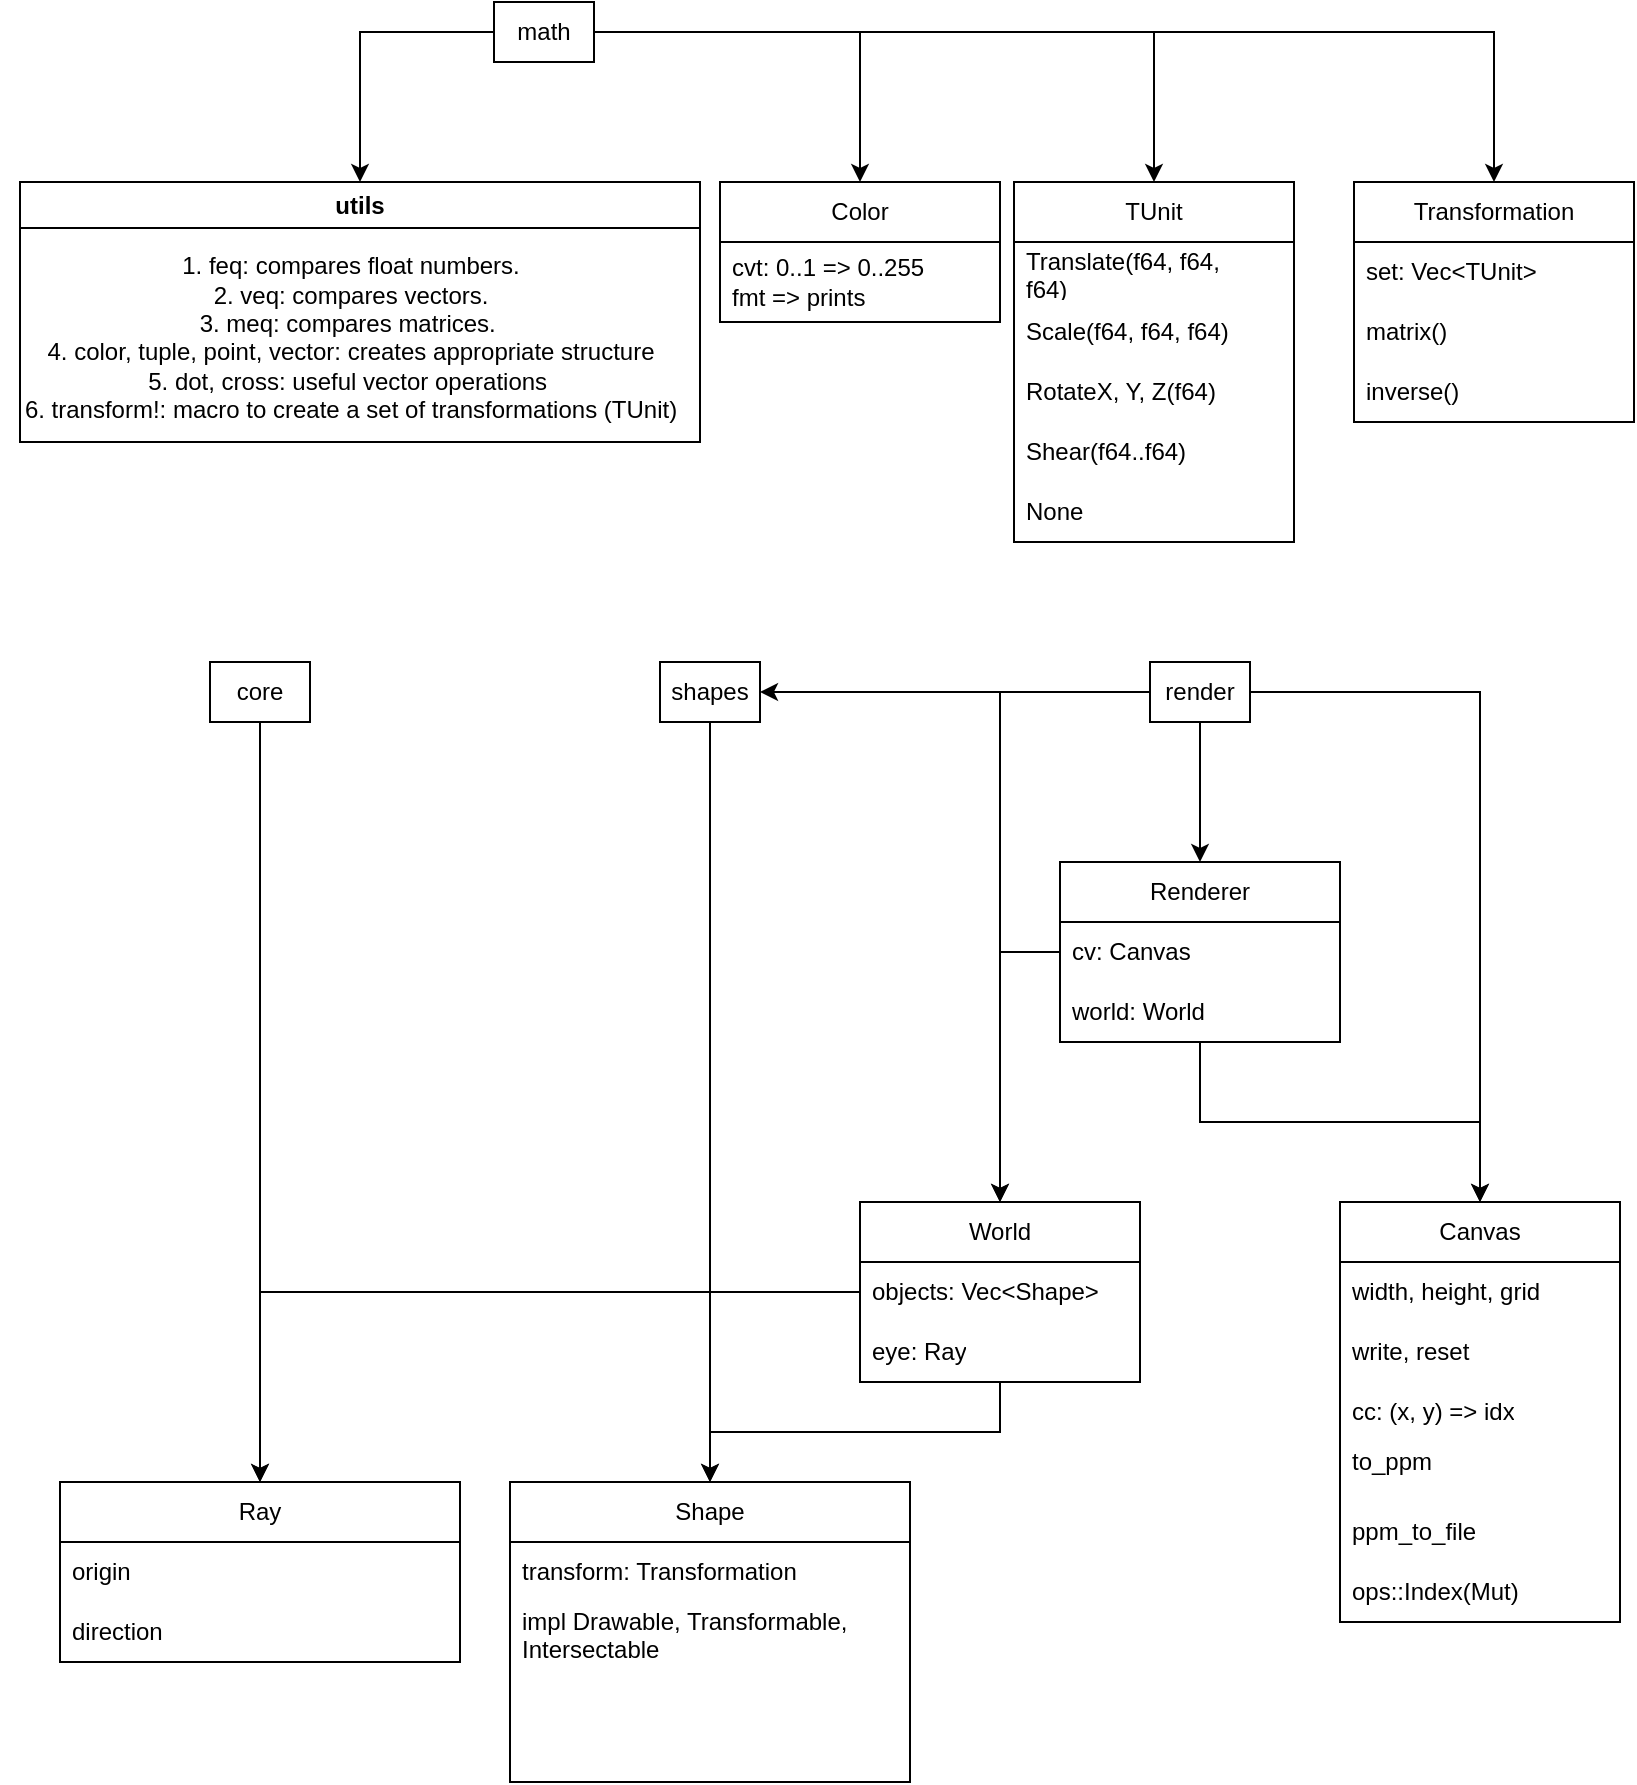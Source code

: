 <mxfile version="24.2.5" type="device">
  <diagram id="C5RBs43oDa-KdzZeNtuy" name="Page-1">
    <mxGraphModel dx="2286" dy="1199" grid="1" gridSize="10" guides="1" tooltips="1" connect="1" arrows="1" fold="1" page="1" pageScale="1" pageWidth="827" pageHeight="1169" math="0" shadow="0">
      <root>
        <mxCell id="WIyWlLk6GJQsqaUBKTNV-0" />
        <mxCell id="WIyWlLk6GJQsqaUBKTNV-1" parent="WIyWlLk6GJQsqaUBKTNV-0" />
        <mxCell id="r2FiSrQX7Yn0EFOq5XZe-24" style="edgeStyle=orthogonalEdgeStyle;rounded=0;orthogonalLoop=1;jettySize=auto;html=1;entryX=0.5;entryY=0;entryDx=0;entryDy=0;" edge="1" parent="WIyWlLk6GJQsqaUBKTNV-1" source="r2FiSrQX7Yn0EFOq5XZe-0" target="r2FiSrQX7Yn0EFOq5XZe-16">
          <mxGeometry relative="1" as="geometry" />
        </mxCell>
        <mxCell id="r2FiSrQX7Yn0EFOq5XZe-25" style="edgeStyle=orthogonalEdgeStyle;rounded=0;orthogonalLoop=1;jettySize=auto;html=1;exitX=1;exitY=0.5;exitDx=0;exitDy=0;" edge="1" parent="WIyWlLk6GJQsqaUBKTNV-1" source="r2FiSrQX7Yn0EFOq5XZe-0" target="r2FiSrQX7Yn0EFOq5XZe-20">
          <mxGeometry relative="1" as="geometry" />
        </mxCell>
        <mxCell id="r2FiSrQX7Yn0EFOq5XZe-26" style="edgeStyle=orthogonalEdgeStyle;rounded=0;orthogonalLoop=1;jettySize=auto;html=1;exitX=0;exitY=0.5;exitDx=0;exitDy=0;entryX=0.5;entryY=0;entryDx=0;entryDy=0;" edge="1" parent="WIyWlLk6GJQsqaUBKTNV-1" source="r2FiSrQX7Yn0EFOq5XZe-0" target="r2FiSrQX7Yn0EFOq5XZe-11">
          <mxGeometry relative="1" as="geometry" />
        </mxCell>
        <mxCell id="r2FiSrQX7Yn0EFOq5XZe-27" style="edgeStyle=orthogonalEdgeStyle;rounded=0;orthogonalLoop=1;jettySize=auto;html=1;exitX=1;exitY=0.5;exitDx=0;exitDy=0;entryX=0.5;entryY=0;entryDx=0;entryDy=0;" edge="1" parent="WIyWlLk6GJQsqaUBKTNV-1" source="r2FiSrQX7Yn0EFOq5XZe-0" target="r2FiSrQX7Yn0EFOq5XZe-5">
          <mxGeometry relative="1" as="geometry">
            <mxPoint x="457" y="80" as="targetPoint" />
          </mxGeometry>
        </mxCell>
        <mxCell id="r2FiSrQX7Yn0EFOq5XZe-0" value="math" style="rounded=0;whiteSpace=wrap;html=1;" vertex="1" parent="WIyWlLk6GJQsqaUBKTNV-1">
          <mxGeometry x="257" width="50" height="30" as="geometry" />
        </mxCell>
        <object label="Color" fields="" id="r2FiSrQX7Yn0EFOq5XZe-5">
          <mxCell style="swimlane;fontStyle=0;childLayout=stackLayout;horizontal=1;startSize=30;horizontalStack=0;resizeParent=1;resizeParentMax=0;resizeLast=0;collapsible=1;marginBottom=0;whiteSpace=wrap;html=1;" vertex="1" parent="WIyWlLk6GJQsqaUBKTNV-1">
            <mxGeometry x="370" y="90" width="140" height="70" as="geometry" />
          </mxCell>
        </object>
        <mxCell id="r2FiSrQX7Yn0EFOq5XZe-36" value="cvt: 0..1 =&amp;gt; 0..255&lt;div&gt;fmt =&amp;gt; prints&lt;/div&gt;" style="text;strokeColor=none;fillColor=none;align=left;verticalAlign=middle;spacingLeft=4;spacingRight=4;overflow=hidden;points=[[0,0.5],[1,0.5]];portConstraint=eastwest;rotatable=0;whiteSpace=wrap;html=1;" vertex="1" parent="r2FiSrQX7Yn0EFOq5XZe-5">
          <mxGeometry y="30" width="140" height="40" as="geometry" />
        </mxCell>
        <mxCell id="r2FiSrQX7Yn0EFOq5XZe-11" value="utils" style="swimlane;whiteSpace=wrap;html=1;" vertex="1" parent="WIyWlLk6GJQsqaUBKTNV-1">
          <mxGeometry x="20" y="90" width="340" height="130" as="geometry">
            <mxRectangle x="5" y="130" width="60" height="30" as="alternateBounds" />
          </mxGeometry>
        </mxCell>
        <mxCell id="r2FiSrQX7Yn0EFOq5XZe-13" value="1. feq: compares float numbers.&lt;div&gt;2. veq: compares vectors.&lt;/div&gt;&lt;div&gt;3. meq: compares matrices.&amp;nbsp;&lt;/div&gt;&lt;div&gt;4. color, tuple, point, vector: creates appropriate structure&lt;/div&gt;&lt;div&gt;5. dot, cross: useful vector operations&amp;nbsp;&lt;/div&gt;&lt;div&gt;6. transform!: macro to create a set of transformations (TUnit)&lt;/div&gt;&lt;div&gt;&lt;br&gt;&lt;/div&gt;" style="text;html=1;align=center;verticalAlign=middle;resizable=0;points=[];autosize=1;strokeColor=none;fillColor=none;" vertex="1" parent="r2FiSrQX7Yn0EFOq5XZe-11">
          <mxGeometry x="-10" y="30" width="350" height="110" as="geometry" />
        </mxCell>
        <mxCell id="r2FiSrQX7Yn0EFOq5XZe-16" value="TUnit" style="swimlane;fontStyle=0;childLayout=stackLayout;horizontal=1;startSize=30;horizontalStack=0;resizeParent=1;resizeParentMax=0;resizeLast=0;collapsible=1;marginBottom=0;whiteSpace=wrap;html=1;" vertex="1" parent="WIyWlLk6GJQsqaUBKTNV-1">
          <mxGeometry x="517" y="90" width="140" height="180" as="geometry" />
        </mxCell>
        <mxCell id="r2FiSrQX7Yn0EFOq5XZe-17" value="Translate(f64, f64, f64)&lt;span style=&quot;white-space: pre;&quot;&gt;&#x9;&lt;/span&gt;" style="text;strokeColor=none;fillColor=none;align=left;verticalAlign=middle;spacingLeft=4;spacingRight=4;overflow=hidden;points=[[0,0.5],[1,0.5]];portConstraint=eastwest;rotatable=0;whiteSpace=wrap;html=1;" vertex="1" parent="r2FiSrQX7Yn0EFOq5XZe-16">
          <mxGeometry y="30" width="140" height="30" as="geometry" />
        </mxCell>
        <mxCell id="r2FiSrQX7Yn0EFOq5XZe-18" value="Scale(f64, f64, f64)" style="text;strokeColor=none;fillColor=none;align=left;verticalAlign=middle;spacingLeft=4;spacingRight=4;overflow=hidden;points=[[0,0.5],[1,0.5]];portConstraint=eastwest;rotatable=0;whiteSpace=wrap;html=1;" vertex="1" parent="r2FiSrQX7Yn0EFOq5XZe-16">
          <mxGeometry y="60" width="140" height="30" as="geometry" />
        </mxCell>
        <mxCell id="r2FiSrQX7Yn0EFOq5XZe-19" value="RotateX, Y, Z(f64)" style="text;strokeColor=none;fillColor=none;align=left;verticalAlign=middle;spacingLeft=4;spacingRight=4;overflow=hidden;points=[[0,0.5],[1,0.5]];portConstraint=eastwest;rotatable=0;whiteSpace=wrap;html=1;" vertex="1" parent="r2FiSrQX7Yn0EFOq5XZe-16">
          <mxGeometry y="90" width="140" height="30" as="geometry" />
        </mxCell>
        <mxCell id="r2FiSrQX7Yn0EFOq5XZe-37" value="Shear(f64..f64)" style="text;strokeColor=none;fillColor=none;align=left;verticalAlign=middle;spacingLeft=4;spacingRight=4;overflow=hidden;points=[[0,0.5],[1,0.5]];portConstraint=eastwest;rotatable=0;whiteSpace=wrap;html=1;" vertex="1" parent="r2FiSrQX7Yn0EFOq5XZe-16">
          <mxGeometry y="120" width="140" height="30" as="geometry" />
        </mxCell>
        <mxCell id="r2FiSrQX7Yn0EFOq5XZe-38" value="None" style="text;strokeColor=none;fillColor=none;align=left;verticalAlign=middle;spacingLeft=4;spacingRight=4;overflow=hidden;points=[[0,0.5],[1,0.5]];portConstraint=eastwest;rotatable=0;whiteSpace=wrap;html=1;" vertex="1" parent="r2FiSrQX7Yn0EFOq5XZe-16">
          <mxGeometry y="150" width="140" height="30" as="geometry" />
        </mxCell>
        <mxCell id="r2FiSrQX7Yn0EFOq5XZe-20" value="Transformation" style="swimlane;fontStyle=0;childLayout=stackLayout;horizontal=1;startSize=30;horizontalStack=0;resizeParent=1;resizeParentMax=0;resizeLast=0;collapsible=1;marginBottom=0;whiteSpace=wrap;html=1;" vertex="1" parent="WIyWlLk6GJQsqaUBKTNV-1">
          <mxGeometry x="687" y="90" width="140" height="120" as="geometry" />
        </mxCell>
        <mxCell id="r2FiSrQX7Yn0EFOq5XZe-21" value="set: Vec&amp;lt;TUnit&amp;gt;" style="text;strokeColor=none;fillColor=none;align=left;verticalAlign=middle;spacingLeft=4;spacingRight=4;overflow=hidden;points=[[0,0.5],[1,0.5]];portConstraint=eastwest;rotatable=0;whiteSpace=wrap;html=1;" vertex="1" parent="r2FiSrQX7Yn0EFOq5XZe-20">
          <mxGeometry y="30" width="140" height="30" as="geometry" />
        </mxCell>
        <mxCell id="r2FiSrQX7Yn0EFOq5XZe-22" value="&lt;span style=&quot;background-color: initial;&quot;&gt;matrix()&lt;/span&gt;" style="text;strokeColor=none;fillColor=none;align=left;verticalAlign=middle;spacingLeft=4;spacingRight=4;overflow=hidden;points=[[0,0.5],[1,0.5]];portConstraint=eastwest;rotatable=0;whiteSpace=wrap;html=1;" vertex="1" parent="r2FiSrQX7Yn0EFOq5XZe-20">
          <mxGeometry y="60" width="140" height="30" as="geometry" />
        </mxCell>
        <mxCell id="r2FiSrQX7Yn0EFOq5XZe-23" value="&lt;span style=&quot;background-color: initial;&quot;&gt;inverse()&lt;/span&gt;" style="text;strokeColor=none;fillColor=none;align=left;verticalAlign=middle;spacingLeft=4;spacingRight=4;overflow=hidden;points=[[0,0.5],[1,0.5]];portConstraint=eastwest;rotatable=0;whiteSpace=wrap;html=1;" vertex="1" parent="r2FiSrQX7Yn0EFOq5XZe-20">
          <mxGeometry y="90" width="140" height="30" as="geometry" />
        </mxCell>
        <mxCell id="r2FiSrQX7Yn0EFOq5XZe-46" style="edgeStyle=orthogonalEdgeStyle;rounded=0;orthogonalLoop=1;jettySize=auto;html=1;entryX=0.5;entryY=0;entryDx=0;entryDy=0;" edge="1" parent="WIyWlLk6GJQsqaUBKTNV-1" source="r2FiSrQX7Yn0EFOq5XZe-40" target="r2FiSrQX7Yn0EFOq5XZe-42">
          <mxGeometry relative="1" as="geometry" />
        </mxCell>
        <mxCell id="r2FiSrQX7Yn0EFOq5XZe-52" style="edgeStyle=orthogonalEdgeStyle;rounded=0;orthogonalLoop=1;jettySize=auto;html=1;exitX=1;exitY=0.5;exitDx=0;exitDy=0;entryX=0.5;entryY=0;entryDx=0;entryDy=0;" edge="1" parent="WIyWlLk6GJQsqaUBKTNV-1" source="r2FiSrQX7Yn0EFOq5XZe-40" target="r2FiSrQX7Yn0EFOq5XZe-47">
          <mxGeometry relative="1" as="geometry" />
        </mxCell>
        <mxCell id="r2FiSrQX7Yn0EFOq5XZe-66" style="edgeStyle=orthogonalEdgeStyle;rounded=0;orthogonalLoop=1;jettySize=auto;html=1;entryX=0.5;entryY=0;entryDx=0;entryDy=0;" edge="1" parent="WIyWlLk6GJQsqaUBKTNV-1" source="r2FiSrQX7Yn0EFOq5XZe-40" target="r2FiSrQX7Yn0EFOq5XZe-58">
          <mxGeometry relative="1" as="geometry">
            <mxPoint x="460" y="590" as="targetPoint" />
          </mxGeometry>
        </mxCell>
        <mxCell id="r2FiSrQX7Yn0EFOq5XZe-74" style="edgeStyle=orthogonalEdgeStyle;rounded=0;orthogonalLoop=1;jettySize=auto;html=1;entryX=1;entryY=0.5;entryDx=0;entryDy=0;" edge="1" parent="WIyWlLk6GJQsqaUBKTNV-1" source="r2FiSrQX7Yn0EFOq5XZe-40" target="r2FiSrQX7Yn0EFOq5XZe-41">
          <mxGeometry relative="1" as="geometry" />
        </mxCell>
        <mxCell id="r2FiSrQX7Yn0EFOq5XZe-40" value="render" style="rounded=0;whiteSpace=wrap;html=1;" vertex="1" parent="WIyWlLk6GJQsqaUBKTNV-1">
          <mxGeometry x="585" y="330" width="50" height="30" as="geometry" />
        </mxCell>
        <mxCell id="r2FiSrQX7Yn0EFOq5XZe-72" style="edgeStyle=orthogonalEdgeStyle;rounded=0;orthogonalLoop=1;jettySize=auto;html=1;" edge="1" parent="WIyWlLk6GJQsqaUBKTNV-1" source="r2FiSrQX7Yn0EFOq5XZe-41" target="r2FiSrQX7Yn0EFOq5XZe-68">
          <mxGeometry relative="1" as="geometry" />
        </mxCell>
        <mxCell id="r2FiSrQX7Yn0EFOq5XZe-41" value="shapes" style="rounded=0;whiteSpace=wrap;html=1;" vertex="1" parent="WIyWlLk6GJQsqaUBKTNV-1">
          <mxGeometry x="340" y="330" width="50" height="30" as="geometry" />
        </mxCell>
        <mxCell id="r2FiSrQX7Yn0EFOq5XZe-51" style="edgeStyle=orthogonalEdgeStyle;rounded=0;orthogonalLoop=1;jettySize=auto;html=1;entryX=0.5;entryY=0;entryDx=0;entryDy=0;" edge="1" parent="WIyWlLk6GJQsqaUBKTNV-1" source="r2FiSrQX7Yn0EFOq5XZe-42" target="r2FiSrQX7Yn0EFOq5XZe-47">
          <mxGeometry relative="1" as="geometry" />
        </mxCell>
        <mxCell id="r2FiSrQX7Yn0EFOq5XZe-42" value="Renderer" style="swimlane;fontStyle=0;childLayout=stackLayout;horizontal=1;startSize=30;horizontalStack=0;resizeParent=1;resizeParentMax=0;resizeLast=0;collapsible=1;marginBottom=0;whiteSpace=wrap;html=1;" vertex="1" parent="WIyWlLk6GJQsqaUBKTNV-1">
          <mxGeometry x="540" y="430" width="140" height="90" as="geometry" />
        </mxCell>
        <mxCell id="r2FiSrQX7Yn0EFOq5XZe-43" value="cv: Canvas" style="text;strokeColor=none;fillColor=none;align=left;verticalAlign=middle;spacingLeft=4;spacingRight=4;overflow=hidden;points=[[0,0.5],[1,0.5]];portConstraint=eastwest;rotatable=0;whiteSpace=wrap;html=1;" vertex="1" parent="r2FiSrQX7Yn0EFOq5XZe-42">
          <mxGeometry y="30" width="140" height="30" as="geometry" />
        </mxCell>
        <mxCell id="r2FiSrQX7Yn0EFOq5XZe-45" value="world: World" style="text;strokeColor=none;fillColor=none;align=left;verticalAlign=middle;spacingLeft=4;spacingRight=4;overflow=hidden;points=[[0,0.5],[1,0.5]];portConstraint=eastwest;rotatable=0;whiteSpace=wrap;html=1;" vertex="1" parent="r2FiSrQX7Yn0EFOq5XZe-42">
          <mxGeometry y="60" width="140" height="30" as="geometry" />
        </mxCell>
        <mxCell id="r2FiSrQX7Yn0EFOq5XZe-47" value="Canvas" style="swimlane;fontStyle=0;childLayout=stackLayout;horizontal=1;startSize=30;horizontalStack=0;resizeParent=1;resizeParentMax=0;resizeLast=0;collapsible=1;marginBottom=0;whiteSpace=wrap;html=1;" vertex="1" parent="WIyWlLk6GJQsqaUBKTNV-1">
          <mxGeometry x="680" y="600" width="140" height="210" as="geometry" />
        </mxCell>
        <mxCell id="r2FiSrQX7Yn0EFOq5XZe-49" value="width, height, grid" style="text;strokeColor=none;fillColor=none;align=left;verticalAlign=middle;spacingLeft=4;spacingRight=4;overflow=hidden;points=[[0,0.5],[1,0.5]];portConstraint=eastwest;rotatable=0;whiteSpace=wrap;html=1;" vertex="1" parent="r2FiSrQX7Yn0EFOq5XZe-47">
          <mxGeometry y="30" width="140" height="30" as="geometry" />
        </mxCell>
        <mxCell id="r2FiSrQX7Yn0EFOq5XZe-57" value="write, reset" style="text;strokeColor=none;fillColor=none;align=left;verticalAlign=middle;spacingLeft=4;spacingRight=4;overflow=hidden;points=[[0,0.5],[1,0.5]];portConstraint=eastwest;rotatable=0;whiteSpace=wrap;html=1;" vertex="1" parent="r2FiSrQX7Yn0EFOq5XZe-47">
          <mxGeometry y="60" width="140" height="30" as="geometry" />
        </mxCell>
        <mxCell id="r2FiSrQX7Yn0EFOq5XZe-56" value="cc: (x, y) =&amp;gt; idx" style="text;strokeColor=none;fillColor=none;align=left;verticalAlign=middle;spacingLeft=4;spacingRight=4;overflow=hidden;points=[[0,0.5],[1,0.5]];portConstraint=eastwest;rotatable=0;whiteSpace=wrap;html=1;" vertex="1" parent="r2FiSrQX7Yn0EFOq5XZe-47">
          <mxGeometry y="90" width="140" height="30" as="geometry" />
        </mxCell>
        <mxCell id="r2FiSrQX7Yn0EFOq5XZe-55" value="to_ppm&lt;div&gt;&lt;br&gt;&lt;/div&gt;" style="text;strokeColor=none;fillColor=none;align=left;verticalAlign=middle;spacingLeft=4;spacingRight=4;overflow=hidden;points=[[0,0.5],[1,0.5]];portConstraint=eastwest;rotatable=0;whiteSpace=wrap;html=1;" vertex="1" parent="r2FiSrQX7Yn0EFOq5XZe-47">
          <mxGeometry y="120" width="140" height="30" as="geometry" />
        </mxCell>
        <mxCell id="r2FiSrQX7Yn0EFOq5XZe-54" value="ppm_to_file" style="text;strokeColor=none;fillColor=none;align=left;verticalAlign=middle;spacingLeft=4;spacingRight=4;overflow=hidden;points=[[0,0.5],[1,0.5]];portConstraint=eastwest;rotatable=0;whiteSpace=wrap;html=1;" vertex="1" parent="r2FiSrQX7Yn0EFOq5XZe-47">
          <mxGeometry y="150" width="140" height="30" as="geometry" />
        </mxCell>
        <mxCell id="r2FiSrQX7Yn0EFOq5XZe-53" value="ops::Index(Mut)&amp;nbsp;" style="text;strokeColor=none;fillColor=none;align=left;verticalAlign=middle;spacingLeft=4;spacingRight=4;overflow=hidden;points=[[0,0.5],[1,0.5]];portConstraint=eastwest;rotatable=0;whiteSpace=wrap;html=1;" vertex="1" parent="r2FiSrQX7Yn0EFOq5XZe-47">
          <mxGeometry y="180" width="140" height="30" as="geometry" />
        </mxCell>
        <mxCell id="r2FiSrQX7Yn0EFOq5XZe-73" style="edgeStyle=orthogonalEdgeStyle;rounded=0;orthogonalLoop=1;jettySize=auto;html=1;entryX=0.5;entryY=0;entryDx=0;entryDy=0;" edge="1" parent="WIyWlLk6GJQsqaUBKTNV-1" source="r2FiSrQX7Yn0EFOq5XZe-58" target="r2FiSrQX7Yn0EFOq5XZe-68">
          <mxGeometry relative="1" as="geometry" />
        </mxCell>
        <mxCell id="r2FiSrQX7Yn0EFOq5XZe-85" style="edgeStyle=orthogonalEdgeStyle;rounded=0;orthogonalLoop=1;jettySize=auto;html=1;entryX=0.5;entryY=0;entryDx=0;entryDy=0;" edge="1" parent="WIyWlLk6GJQsqaUBKTNV-1" source="r2FiSrQX7Yn0EFOq5XZe-58" target="r2FiSrQX7Yn0EFOq5XZe-78">
          <mxGeometry relative="1" as="geometry" />
        </mxCell>
        <mxCell id="r2FiSrQX7Yn0EFOq5XZe-58" value="World" style="swimlane;fontStyle=0;childLayout=stackLayout;horizontal=1;startSize=30;horizontalStack=0;resizeParent=1;resizeParentMax=0;resizeLast=0;collapsible=1;marginBottom=0;whiteSpace=wrap;html=1;" vertex="1" parent="WIyWlLk6GJQsqaUBKTNV-1">
          <mxGeometry x="440" y="600" width="140" height="90" as="geometry" />
        </mxCell>
        <mxCell id="r2FiSrQX7Yn0EFOq5XZe-59" value="objects: Vec&amp;lt;Shape&amp;gt;" style="text;strokeColor=none;fillColor=none;align=left;verticalAlign=middle;spacingLeft=4;spacingRight=4;overflow=hidden;points=[[0,0.5],[1,0.5]];portConstraint=eastwest;rotatable=0;whiteSpace=wrap;html=1;" vertex="1" parent="r2FiSrQX7Yn0EFOq5XZe-58">
          <mxGeometry y="30" width="140" height="30" as="geometry" />
        </mxCell>
        <mxCell id="r2FiSrQX7Yn0EFOq5XZe-61" value="eye: Ray" style="text;strokeColor=none;fillColor=none;align=left;verticalAlign=middle;spacingLeft=4;spacingRight=4;overflow=hidden;points=[[0,0.5],[1,0.5]];portConstraint=eastwest;rotatable=0;whiteSpace=wrap;html=1;" vertex="1" parent="r2FiSrQX7Yn0EFOq5XZe-58">
          <mxGeometry y="60" width="140" height="30" as="geometry" />
        </mxCell>
        <mxCell id="r2FiSrQX7Yn0EFOq5XZe-67" style="edgeStyle=orthogonalEdgeStyle;rounded=0;orthogonalLoop=1;jettySize=auto;html=1;entryX=0.5;entryY=0;entryDx=0;entryDy=0;" edge="1" parent="WIyWlLk6GJQsqaUBKTNV-1" source="r2FiSrQX7Yn0EFOq5XZe-43" target="r2FiSrQX7Yn0EFOq5XZe-58">
          <mxGeometry relative="1" as="geometry" />
        </mxCell>
        <mxCell id="r2FiSrQX7Yn0EFOq5XZe-68" value="Shape" style="swimlane;fontStyle=0;childLayout=stackLayout;horizontal=1;startSize=30;horizontalStack=0;resizeParent=1;resizeParentMax=0;resizeLast=0;collapsible=1;marginBottom=0;whiteSpace=wrap;html=1;" vertex="1" parent="WIyWlLk6GJQsqaUBKTNV-1">
          <mxGeometry x="265" y="740" width="200" height="150" as="geometry" />
        </mxCell>
        <mxCell id="r2FiSrQX7Yn0EFOq5XZe-75" value="transform: Transformation&amp;nbsp;" style="text;strokeColor=none;fillColor=none;align=left;verticalAlign=middle;spacingLeft=4;spacingRight=4;overflow=hidden;points=[[0,0.5],[1,0.5]];portConstraint=eastwest;rotatable=0;whiteSpace=wrap;html=1;" vertex="1" parent="r2FiSrQX7Yn0EFOq5XZe-68">
          <mxGeometry y="30" width="200" height="30" as="geometry" />
        </mxCell>
        <mxCell id="r2FiSrQX7Yn0EFOq5XZe-69" value="impl Drawable, Transformable, Intersectable&amp;nbsp;" style="text;strokeColor=none;fillColor=none;align=left;verticalAlign=middle;spacingLeft=4;spacingRight=4;overflow=hidden;points=[[0,0.5],[1,0.5]];portConstraint=eastwest;rotatable=0;whiteSpace=wrap;html=1;" vertex="1" parent="r2FiSrQX7Yn0EFOq5XZe-68">
          <mxGeometry y="60" width="200" height="30" as="geometry" />
        </mxCell>
        <mxCell id="r2FiSrQX7Yn0EFOq5XZe-76" style="text;strokeColor=none;fillColor=none;align=left;verticalAlign=middle;spacingLeft=4;spacingRight=4;overflow=hidden;points=[[0,0.5],[1,0.5]];portConstraint=eastwest;rotatable=0;whiteSpace=wrap;html=1;" vertex="1" parent="r2FiSrQX7Yn0EFOq5XZe-68">
          <mxGeometry y="90" width="200" height="30" as="geometry" />
        </mxCell>
        <mxCell id="r2FiSrQX7Yn0EFOq5XZe-77" style="text;strokeColor=none;fillColor=none;align=left;verticalAlign=middle;spacingLeft=4;spacingRight=4;overflow=hidden;points=[[0,0.5],[1,0.5]];portConstraint=eastwest;rotatable=0;whiteSpace=wrap;html=1;" vertex="1" parent="r2FiSrQX7Yn0EFOq5XZe-68">
          <mxGeometry y="120" width="200" height="30" as="geometry" />
        </mxCell>
        <mxCell id="r2FiSrQX7Yn0EFOq5XZe-78" value="Ray" style="swimlane;fontStyle=0;childLayout=stackLayout;horizontal=1;startSize=30;horizontalStack=0;resizeParent=1;resizeParentMax=0;resizeLast=0;collapsible=1;marginBottom=0;whiteSpace=wrap;html=1;" vertex="1" parent="WIyWlLk6GJQsqaUBKTNV-1">
          <mxGeometry x="40" y="740" width="200" height="90" as="geometry" />
        </mxCell>
        <mxCell id="r2FiSrQX7Yn0EFOq5XZe-79" value="origin&lt;span style=&quot;white-space: pre;&quot;&gt;&#x9;&lt;/span&gt;" style="text;strokeColor=none;fillColor=none;align=left;verticalAlign=middle;spacingLeft=4;spacingRight=4;overflow=hidden;points=[[0,0.5],[1,0.5]];portConstraint=eastwest;rotatable=0;whiteSpace=wrap;html=1;" vertex="1" parent="r2FiSrQX7Yn0EFOq5XZe-78">
          <mxGeometry y="30" width="200" height="30" as="geometry" />
        </mxCell>
        <mxCell id="r2FiSrQX7Yn0EFOq5XZe-80" value="direction" style="text;strokeColor=none;fillColor=none;align=left;verticalAlign=middle;spacingLeft=4;spacingRight=4;overflow=hidden;points=[[0,0.5],[1,0.5]];portConstraint=eastwest;rotatable=0;whiteSpace=wrap;html=1;" vertex="1" parent="r2FiSrQX7Yn0EFOq5XZe-78">
          <mxGeometry y="60" width="200" height="30" as="geometry" />
        </mxCell>
        <mxCell id="r2FiSrQX7Yn0EFOq5XZe-84" style="edgeStyle=orthogonalEdgeStyle;rounded=0;orthogonalLoop=1;jettySize=auto;html=1;" edge="1" parent="WIyWlLk6GJQsqaUBKTNV-1" source="r2FiSrQX7Yn0EFOq5XZe-83" target="r2FiSrQX7Yn0EFOq5XZe-78">
          <mxGeometry relative="1" as="geometry" />
        </mxCell>
        <mxCell id="r2FiSrQX7Yn0EFOq5XZe-83" value="core" style="rounded=0;whiteSpace=wrap;html=1;" vertex="1" parent="WIyWlLk6GJQsqaUBKTNV-1">
          <mxGeometry x="115" y="330" width="50" height="30" as="geometry" />
        </mxCell>
      </root>
    </mxGraphModel>
  </diagram>
</mxfile>
